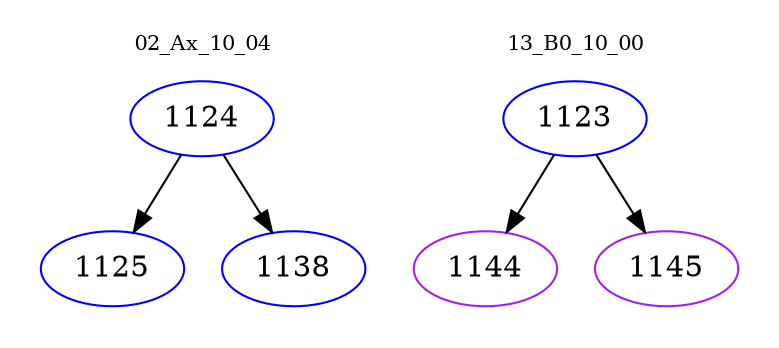 digraph{
subgraph cluster_0 {
color = white
label = "02_Ax_10_04";
fontsize=10;
T0_1124 [label="1124", color="blue"]
T0_1124 -> T0_1125 [color="black"]
T0_1125 [label="1125", color="blue"]
T0_1124 -> T0_1138 [color="black"]
T0_1138 [label="1138", color="blue"]
}
subgraph cluster_1 {
color = white
label = "13_B0_10_00";
fontsize=10;
T1_1123 [label="1123", color="blue"]
T1_1123 -> T1_1144 [color="black"]
T1_1144 [label="1144", color="purple"]
T1_1123 -> T1_1145 [color="black"]
T1_1145 [label="1145", color="purple"]
}
}
